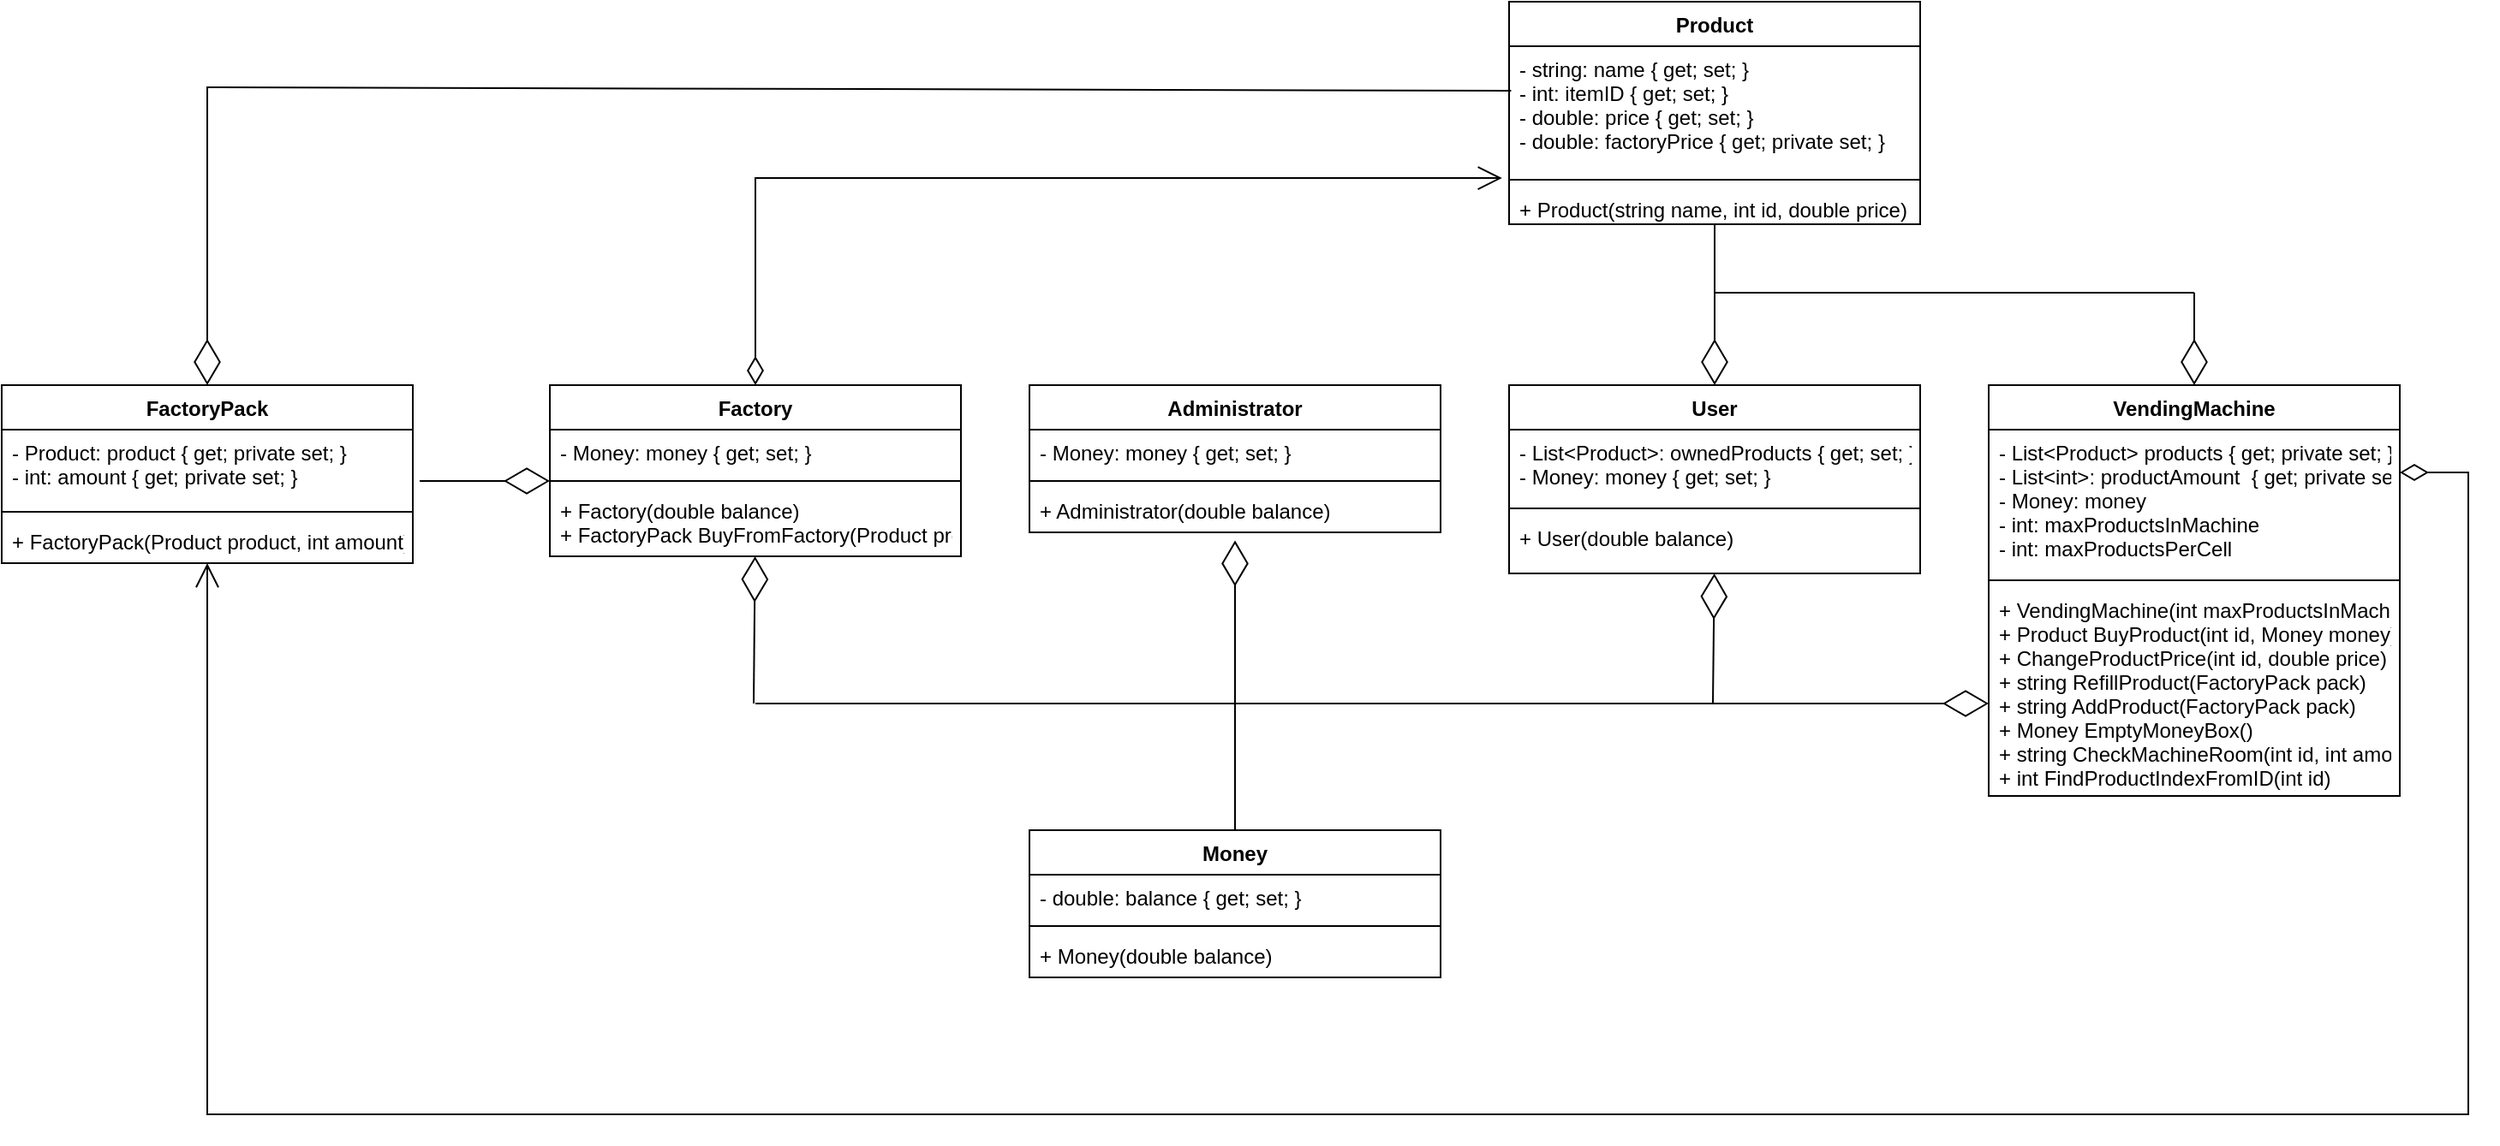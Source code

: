 <mxfile version="12.7.9" type="device"><diagram id="C5RBs43oDa-KdzZeNtuy" name="Page-1"><mxGraphModel dx="2858" dy="2233" grid="1" gridSize="10" guides="1" tooltips="1" connect="1" arrows="1" fold="1" page="1" pageScale="1" pageWidth="827" pageHeight="1169" math="0" shadow="0"><root><mxCell id="WIyWlLk6GJQsqaUBKTNV-0"/><mxCell id="WIyWlLk6GJQsqaUBKTNV-1" parent="WIyWlLk6GJQsqaUBKTNV-0"/><mxCell id="uK09HUpxdOPoSOqPF7x_-1" value="VendingMachine" style="swimlane;fontStyle=1;align=center;verticalAlign=top;childLayout=stackLayout;horizontal=1;startSize=26;horizontalStack=0;resizeParent=1;resizeParentMax=0;resizeLast=0;collapsible=1;marginBottom=0;" parent="WIyWlLk6GJQsqaUBKTNV-1" vertex="1"><mxGeometry x="480" y="174" width="240" height="240" as="geometry"/></mxCell><mxCell id="uK09HUpxdOPoSOqPF7x_-2" value="- List&lt;Product&gt; products { get; private set; }&#10;- List&lt;int&gt;: productAmount  { get; private set; }&#10;- Money: money&#10;- int: maxProductsInMachine&#10;- int: maxProductsPerCell" style="text;strokeColor=none;fillColor=none;align=left;verticalAlign=top;spacingLeft=4;spacingRight=4;overflow=hidden;rotatable=0;points=[[0,0.5],[1,0.5]];portConstraint=eastwest;" parent="uK09HUpxdOPoSOqPF7x_-1" vertex="1"><mxGeometry y="26" width="240" height="84" as="geometry"/></mxCell><mxCell id="uK09HUpxdOPoSOqPF7x_-3" value="" style="line;strokeWidth=1;fillColor=none;align=left;verticalAlign=middle;spacingTop=-1;spacingLeft=3;spacingRight=3;rotatable=0;labelPosition=right;points=[];portConstraint=eastwest;" parent="uK09HUpxdOPoSOqPF7x_-1" vertex="1"><mxGeometry y="110" width="240" height="8" as="geometry"/></mxCell><mxCell id="uK09HUpxdOPoSOqPF7x_-4" value="+ VendingMachine(int maxProductsInMachine, int maxProductsPerCell)&#10;+ Product BuyProduct(int id, Money money)&#10;+ ChangeProductPrice(int id, double price)&#10;+ string RefillProduct(FactoryPack pack)&#10;+ string AddProduct(FactoryPack pack)&#10;+ Money EmptyMoneyBox()&#10;+ string CheckMachineRoom(int id, int amount)&#10;+ int FindProductIndexFromID(int id)&#10;" style="text;strokeColor=none;fillColor=none;align=left;verticalAlign=top;spacingLeft=4;spacingRight=4;overflow=hidden;rotatable=0;points=[[0,0.5],[1,0.5]];portConstraint=eastwest;" parent="uK09HUpxdOPoSOqPF7x_-1" vertex="1"><mxGeometry y="118" width="240" height="122" as="geometry"/></mxCell><mxCell id="uK09HUpxdOPoSOqPF7x_-17" value="Product" style="swimlane;fontStyle=1;align=center;verticalAlign=top;childLayout=stackLayout;horizontal=1;startSize=26;horizontalStack=0;resizeParent=1;resizeParentMax=0;resizeLast=0;collapsible=1;marginBottom=0;" parent="WIyWlLk6GJQsqaUBKTNV-1" vertex="1"><mxGeometry x="200" y="-50" width="240" height="130" as="geometry"/></mxCell><mxCell id="uK09HUpxdOPoSOqPF7x_-18" value="- string: name { get; set; }&#10;- int: itemID { get; set; }&#10;- double: price { get; set; }&#10;- double: factoryPrice { get; private set; }" style="text;strokeColor=none;fillColor=none;align=left;verticalAlign=top;spacingLeft=4;spacingRight=4;overflow=hidden;rotatable=0;points=[[0,0.5],[1,0.5]];portConstraint=eastwest;" parent="uK09HUpxdOPoSOqPF7x_-17" vertex="1"><mxGeometry y="26" width="240" height="74" as="geometry"/></mxCell><mxCell id="uK09HUpxdOPoSOqPF7x_-19" value="" style="line;strokeWidth=1;fillColor=none;align=left;verticalAlign=middle;spacingTop=-1;spacingLeft=3;spacingRight=3;rotatable=0;labelPosition=right;points=[];portConstraint=eastwest;" parent="uK09HUpxdOPoSOqPF7x_-17" vertex="1"><mxGeometry y="100" width="240" height="8" as="geometry"/></mxCell><mxCell id="uK09HUpxdOPoSOqPF7x_-20" value="+ Product(string name, int id, double price)" style="text;strokeColor=none;fillColor=none;align=left;verticalAlign=top;spacingLeft=4;spacingRight=4;overflow=hidden;rotatable=0;points=[[0,0.5],[1,0.5]];portConstraint=eastwest;" parent="uK09HUpxdOPoSOqPF7x_-17" vertex="1"><mxGeometry y="108" width="240" height="22" as="geometry"/></mxCell><mxCell id="uK09HUpxdOPoSOqPF7x_-50" value="User" style="swimlane;fontStyle=1;align=center;verticalAlign=top;childLayout=stackLayout;horizontal=1;startSize=26;horizontalStack=0;resizeParent=1;resizeParentMax=0;resizeLast=0;collapsible=1;marginBottom=0;" parent="WIyWlLk6GJQsqaUBKTNV-1" vertex="1"><mxGeometry x="200" y="174" width="240" height="110" as="geometry"/></mxCell><mxCell id="uK09HUpxdOPoSOqPF7x_-51" value="- List&lt;Product&gt;: ownedProducts { get; set; }&#10;- Money: money { get; set; }" style="text;strokeColor=none;fillColor=none;align=left;verticalAlign=top;spacingLeft=4;spacingRight=4;overflow=hidden;rotatable=0;points=[[0,0.5],[1,0.5]];portConstraint=eastwest;" parent="uK09HUpxdOPoSOqPF7x_-50" vertex="1"><mxGeometry y="26" width="240" height="42" as="geometry"/></mxCell><mxCell id="uK09HUpxdOPoSOqPF7x_-52" value="" style="line;strokeWidth=1;fillColor=none;align=left;verticalAlign=middle;spacingTop=-1;spacingLeft=3;spacingRight=3;rotatable=0;labelPosition=right;points=[];portConstraint=eastwest;" parent="uK09HUpxdOPoSOqPF7x_-50" vertex="1"><mxGeometry y="68" width="240" height="8" as="geometry"/></mxCell><mxCell id="uK09HUpxdOPoSOqPF7x_-53" value="+ User(double balance)" style="text;strokeColor=none;fillColor=none;align=left;verticalAlign=top;spacingLeft=4;spacingRight=4;overflow=hidden;rotatable=0;points=[[0,0.5],[1,0.5]];portConstraint=eastwest;" parent="uK09HUpxdOPoSOqPF7x_-50" vertex="1"><mxGeometry y="76" width="240" height="34" as="geometry"/></mxCell><mxCell id="uK09HUpxdOPoSOqPF7x_-54" value="Administrator" style="swimlane;fontStyle=1;align=center;verticalAlign=top;childLayout=stackLayout;horizontal=1;startSize=26;horizontalStack=0;resizeParent=1;resizeParentMax=0;resizeLast=0;collapsible=1;marginBottom=0;" parent="WIyWlLk6GJQsqaUBKTNV-1" vertex="1"><mxGeometry x="-80" y="174" width="240" height="86" as="geometry"/></mxCell><mxCell id="uK09HUpxdOPoSOqPF7x_-55" value="- Money: money { get; set; }" style="text;strokeColor=none;fillColor=none;align=left;verticalAlign=top;spacingLeft=4;spacingRight=4;overflow=hidden;rotatable=0;points=[[0,0.5],[1,0.5]];portConstraint=eastwest;" parent="uK09HUpxdOPoSOqPF7x_-54" vertex="1"><mxGeometry y="26" width="240" height="26" as="geometry"/></mxCell><mxCell id="uK09HUpxdOPoSOqPF7x_-56" value="" style="line;strokeWidth=1;fillColor=none;align=left;verticalAlign=middle;spacingTop=-1;spacingLeft=3;spacingRight=3;rotatable=0;labelPosition=right;points=[];portConstraint=eastwest;" parent="uK09HUpxdOPoSOqPF7x_-54" vertex="1"><mxGeometry y="52" width="240" height="8" as="geometry"/></mxCell><mxCell id="uK09HUpxdOPoSOqPF7x_-57" value="+ Administrator(double balance)" style="text;strokeColor=none;fillColor=none;align=left;verticalAlign=top;spacingLeft=4;spacingRight=4;overflow=hidden;rotatable=0;points=[[0,0.5],[1,0.5]];portConstraint=eastwest;" parent="uK09HUpxdOPoSOqPF7x_-54" vertex="1"><mxGeometry y="60" width="240" height="26" as="geometry"/></mxCell><mxCell id="n35FpjfWhM7QFxAIf0f4-0" value="Factory" style="swimlane;fontStyle=1;align=center;verticalAlign=top;childLayout=stackLayout;horizontal=1;startSize=26;horizontalStack=0;resizeParent=1;resizeParentMax=0;resizeLast=0;collapsible=1;marginBottom=0;" vertex="1" parent="WIyWlLk6GJQsqaUBKTNV-1"><mxGeometry x="-360" y="174" width="240" height="100" as="geometry"/></mxCell><mxCell id="n35FpjfWhM7QFxAIf0f4-1" value="- Money: money { get; set; }" style="text;strokeColor=none;fillColor=none;align=left;verticalAlign=top;spacingLeft=4;spacingRight=4;overflow=hidden;rotatable=0;points=[[0,0.5],[1,0.5]];portConstraint=eastwest;" vertex="1" parent="n35FpjfWhM7QFxAIf0f4-0"><mxGeometry y="26" width="240" height="26" as="geometry"/></mxCell><mxCell id="n35FpjfWhM7QFxAIf0f4-2" value="" style="line;strokeWidth=1;fillColor=none;align=left;verticalAlign=middle;spacingTop=-1;spacingLeft=3;spacingRight=3;rotatable=0;labelPosition=right;points=[];portConstraint=eastwest;" vertex="1" parent="n35FpjfWhM7QFxAIf0f4-0"><mxGeometry y="52" width="240" height="8" as="geometry"/></mxCell><mxCell id="n35FpjfWhM7QFxAIf0f4-3" value="+ Factory(double balance)&#10;+ FactoryPack BuyFromFactory(Product product, Money money, int amount)" style="text;strokeColor=none;fillColor=none;align=left;verticalAlign=top;spacingLeft=4;spacingRight=4;overflow=hidden;rotatable=0;points=[[0,0.5],[1,0.5]];portConstraint=eastwest;" vertex="1" parent="n35FpjfWhM7QFxAIf0f4-0"><mxGeometry y="60" width="240" height="40" as="geometry"/></mxCell><mxCell id="n35FpjfWhM7QFxAIf0f4-6" value="Money" style="swimlane;fontStyle=1;align=center;verticalAlign=top;childLayout=stackLayout;horizontal=1;startSize=26;horizontalStack=0;resizeParent=1;resizeParentMax=0;resizeLast=0;collapsible=1;marginBottom=0;" vertex="1" parent="WIyWlLk6GJQsqaUBKTNV-1"><mxGeometry x="-80" y="434" width="240" height="86" as="geometry"/></mxCell><mxCell id="n35FpjfWhM7QFxAIf0f4-7" value="- double: balance { get; set; } " style="text;strokeColor=none;fillColor=none;align=left;verticalAlign=top;spacingLeft=4;spacingRight=4;overflow=hidden;rotatable=0;points=[[0,0.5],[1,0.5]];portConstraint=eastwest;" vertex="1" parent="n35FpjfWhM7QFxAIf0f4-6"><mxGeometry y="26" width="240" height="26" as="geometry"/></mxCell><mxCell id="n35FpjfWhM7QFxAIf0f4-8" value="" style="line;strokeWidth=1;fillColor=none;align=left;verticalAlign=middle;spacingTop=-1;spacingLeft=3;spacingRight=3;rotatable=0;labelPosition=right;points=[];portConstraint=eastwest;" vertex="1" parent="n35FpjfWhM7QFxAIf0f4-6"><mxGeometry y="52" width="240" height="8" as="geometry"/></mxCell><mxCell id="n35FpjfWhM7QFxAIf0f4-9" value="+ Money(double balance)" style="text;strokeColor=none;fillColor=none;align=left;verticalAlign=top;spacingLeft=4;spacingRight=4;overflow=hidden;rotatable=0;points=[[0,0.5],[1,0.5]];portConstraint=eastwest;" vertex="1" parent="n35FpjfWhM7QFxAIf0f4-6"><mxGeometry y="60" width="240" height="26" as="geometry"/></mxCell><mxCell id="n35FpjfWhM7QFxAIf0f4-11" value="" style="endArrow=diamondThin;endFill=0;endSize=24;html=1;entryX=0.5;entryY=1.181;entryDx=0;entryDy=0;entryPerimeter=0;" edge="1" parent="WIyWlLk6GJQsqaUBKTNV-1" target="uK09HUpxdOPoSOqPF7x_-57"><mxGeometry width="160" relative="1" as="geometry"><mxPoint x="40" y="354" as="sourcePoint"/><mxPoint x="140" y="344" as="targetPoint"/></mxGeometry></mxCell><mxCell id="n35FpjfWhM7QFxAIf0f4-12" value="" style="endArrow=diamondThin;endFill=0;endSize=24;html=1;" edge="1" parent="WIyWlLk6GJQsqaUBKTNV-1" target="uK09HUpxdOPoSOqPF7x_-53"><mxGeometry width="160" relative="1" as="geometry"><mxPoint x="319" y="360" as="sourcePoint"/><mxPoint x="319" y="280" as="targetPoint"/></mxGeometry></mxCell><mxCell id="n35FpjfWhM7QFxAIf0f4-13" value="" style="endArrow=diamondThin;endFill=0;endSize=24;html=1;" edge="1" parent="WIyWlLk6GJQsqaUBKTNV-1" target="n35FpjfWhM7QFxAIf0f4-3"><mxGeometry width="160" relative="1" as="geometry"><mxPoint x="-241" y="360" as="sourcePoint"/><mxPoint x="-241" y="280" as="targetPoint"/></mxGeometry></mxCell><mxCell id="n35FpjfWhM7QFxAIf0f4-15" value="" style="endArrow=none;html=1;" edge="1" parent="WIyWlLk6GJQsqaUBKTNV-1"><mxGeometry width="50" height="50" relative="1" as="geometry"><mxPoint x="-240" y="360" as="sourcePoint"/><mxPoint x="320" y="360" as="targetPoint"/></mxGeometry></mxCell><mxCell id="n35FpjfWhM7QFxAIf0f4-16" value="" style="endArrow=none;html=1;exitX=0.5;exitY=0;exitDx=0;exitDy=0;" edge="1" parent="WIyWlLk6GJQsqaUBKTNV-1" source="n35FpjfWhM7QFxAIf0f4-6"><mxGeometry width="50" height="50" relative="1" as="geometry"><mxPoint x="10" y="434" as="sourcePoint"/><mxPoint x="40" y="354" as="targetPoint"/></mxGeometry></mxCell><mxCell id="n35FpjfWhM7QFxAIf0f4-19" value="" style="endArrow=diamondThin;endFill=0;endSize=24;html=1;entryX=0.5;entryY=0;entryDx=0;entryDy=0;" edge="1" parent="WIyWlLk6GJQsqaUBKTNV-1" source="uK09HUpxdOPoSOqPF7x_-20" target="uK09HUpxdOPoSOqPF7x_-50"><mxGeometry width="160" relative="1" as="geometry"><mxPoint x="320" y="80" as="sourcePoint"/><mxPoint x="470" y="-10" as="targetPoint"/></mxGeometry></mxCell><mxCell id="n35FpjfWhM7QFxAIf0f4-25" value="" style="endArrow=diamondThin;endFill=0;endSize=24;html=1;entryX=0.5;entryY=0;entryDx=0;entryDy=0;" edge="1" parent="WIyWlLk6GJQsqaUBKTNV-1" target="uK09HUpxdOPoSOqPF7x_-1"><mxGeometry width="160" relative="1" as="geometry"><mxPoint x="600" y="120" as="sourcePoint"/><mxPoint x="600" y="160" as="targetPoint"/></mxGeometry></mxCell><mxCell id="n35FpjfWhM7QFxAIf0f4-26" value="" style="endArrow=none;html=1;" edge="1" parent="WIyWlLk6GJQsqaUBKTNV-1"><mxGeometry width="50" height="50" relative="1" as="geometry"><mxPoint x="320" y="120" as="sourcePoint"/><mxPoint x="600" y="120" as="targetPoint"/></mxGeometry></mxCell><mxCell id="n35FpjfWhM7QFxAIf0f4-29" value="" style="endArrow=open;html=1;endSize=12;startArrow=diamondThin;startSize=14;startFill=0;edgeStyle=orthogonalEdgeStyle;align=left;verticalAlign=bottom;entryX=-0.017;entryY=1.041;entryDx=0;entryDy=0;exitX=0.5;exitY=0;exitDx=0;exitDy=0;rounded=0;entryPerimeter=0;" edge="1" parent="WIyWlLk6GJQsqaUBKTNV-1" source="n35FpjfWhM7QFxAIf0f4-0" target="uK09HUpxdOPoSOqPF7x_-18"><mxGeometry x="-1" y="108" relative="1" as="geometry"><mxPoint x="-330" y="10" as="sourcePoint"/><mxPoint x="-70" y="60" as="targetPoint"/><mxPoint x="-100" y="68" as="offset"/></mxGeometry></mxCell><mxCell id="n35FpjfWhM7QFxAIf0f4-31" value="FactoryPack" style="swimlane;fontStyle=1;align=center;verticalAlign=top;childLayout=stackLayout;horizontal=1;startSize=26;horizontalStack=0;resizeParent=1;resizeParentMax=0;resizeLast=0;collapsible=1;marginBottom=0;" vertex="1" parent="WIyWlLk6GJQsqaUBKTNV-1"><mxGeometry x="-680" y="174" width="240" height="104" as="geometry"/></mxCell><mxCell id="n35FpjfWhM7QFxAIf0f4-32" value="- Product: product { get; private set; }&#10;- int: amount { get; private set; }" style="text;strokeColor=none;fillColor=none;align=left;verticalAlign=top;spacingLeft=4;spacingRight=4;overflow=hidden;rotatable=0;points=[[0,0.5],[1,0.5]];portConstraint=eastwest;" vertex="1" parent="n35FpjfWhM7QFxAIf0f4-31"><mxGeometry y="26" width="240" height="44" as="geometry"/></mxCell><mxCell id="n35FpjfWhM7QFxAIf0f4-33" value="" style="line;strokeWidth=1;fillColor=none;align=left;verticalAlign=middle;spacingTop=-1;spacingLeft=3;spacingRight=3;rotatable=0;labelPosition=right;points=[];portConstraint=eastwest;" vertex="1" parent="n35FpjfWhM7QFxAIf0f4-31"><mxGeometry y="70" width="240" height="8" as="geometry"/></mxCell><mxCell id="n35FpjfWhM7QFxAIf0f4-34" value="+ FactoryPack(Product product, int amount)" style="text;strokeColor=none;fillColor=none;align=left;verticalAlign=top;spacingLeft=4;spacingRight=4;overflow=hidden;rotatable=0;points=[[0,0.5],[1,0.5]];portConstraint=eastwest;" vertex="1" parent="n35FpjfWhM7QFxAIf0f4-31"><mxGeometry y="78" width="240" height="26" as="geometry"/></mxCell><mxCell id="n35FpjfWhM7QFxAIf0f4-40" value="" style="endArrow=diamondThin;endFill=0;endSize=24;html=1;" edge="1" parent="WIyWlLk6GJQsqaUBKTNV-1"><mxGeometry width="160" relative="1" as="geometry"><mxPoint x="-436" y="230" as="sourcePoint"/><mxPoint x="-360" y="230" as="targetPoint"/></mxGeometry></mxCell><mxCell id="n35FpjfWhM7QFxAIf0f4-41" value="" style="endArrow=open;html=1;endSize=12;startArrow=diamondThin;startSize=14;startFill=0;edgeStyle=orthogonalEdgeStyle;align=left;verticalAlign=bottom;exitX=0.5;exitY=0;exitDx=0;exitDy=0;rounded=0;" edge="1" parent="WIyWlLk6GJQsqaUBKTNV-1" target="n35FpjfWhM7QFxAIf0f4-34"><mxGeometry x="-1" y="108" relative="1" as="geometry"><mxPoint x="720" y="225" as="sourcePoint"/><mxPoint x="800" y="610" as="targetPoint"/><mxPoint x="-100" y="68" as="offset"/><Array as="points"><mxPoint x="760" y="225"/><mxPoint x="760" y="600"/><mxPoint x="-560" y="600"/></Array></mxGeometry></mxCell><mxCell id="n35FpjfWhM7QFxAIf0f4-46" value="" style="endArrow=diamondThin;endFill=0;endSize=24;html=1;" edge="1" parent="WIyWlLk6GJQsqaUBKTNV-1"><mxGeometry width="160" relative="1" as="geometry"><mxPoint x="320" y="360" as="sourcePoint"/><mxPoint x="480" y="360" as="targetPoint"/></mxGeometry></mxCell><mxCell id="n35FpjfWhM7QFxAIf0f4-47" value="" style="endArrow=diamondThin;endFill=0;endSize=24;html=1;entryX=0.5;entryY=0;entryDx=0;entryDy=0;exitX=0.005;exitY=0.352;exitDx=0;exitDy=0;strokeColor=#000000;rounded=0;exitPerimeter=0;" edge="1" parent="WIyWlLk6GJQsqaUBKTNV-1" source="uK09HUpxdOPoSOqPF7x_-18" target="n35FpjfWhM7QFxAIf0f4-31"><mxGeometry width="160" relative="1" as="geometry"><mxPoint x="-560" as="sourcePoint"/><mxPoint x="-540" y="80" as="targetPoint"/><Array as="points"><mxPoint x="-560"/></Array></mxGeometry></mxCell></root></mxGraphModel></diagram></mxfile>